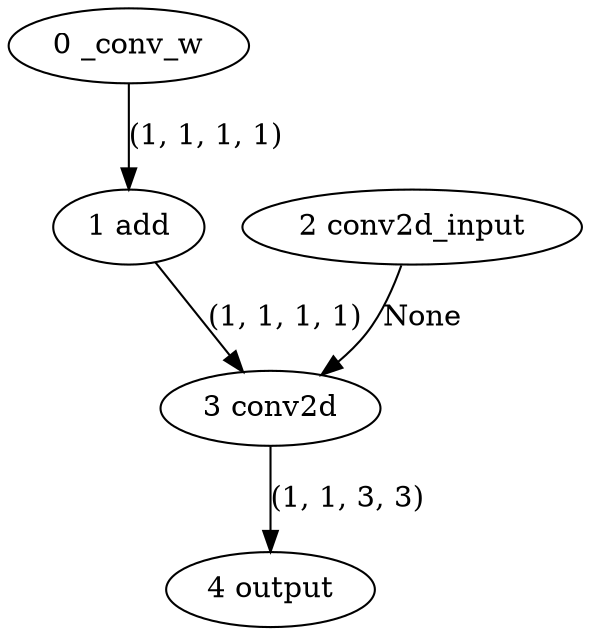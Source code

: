 strict digraph  {
"0 _conv_w" [id=0, type=get_attr];
"1 add" [id=1, type=add];
"2 conv2d_input" [id=2, type=input];
"3 conv2d" [id=3, type=conv2d];
"4 output" [id=4, type=output];
"0 _conv_w" -> "1 add"  [label="(1, 1, 1, 1)", style=solid];
"1 add" -> "3 conv2d"  [label="(1, 1, 1, 1)", style=solid];
"2 conv2d_input" -> "3 conv2d"  [label=None, style=solid];
"3 conv2d" -> "4 output"  [label="(1, 1, 3, 3)", style=solid];
}
